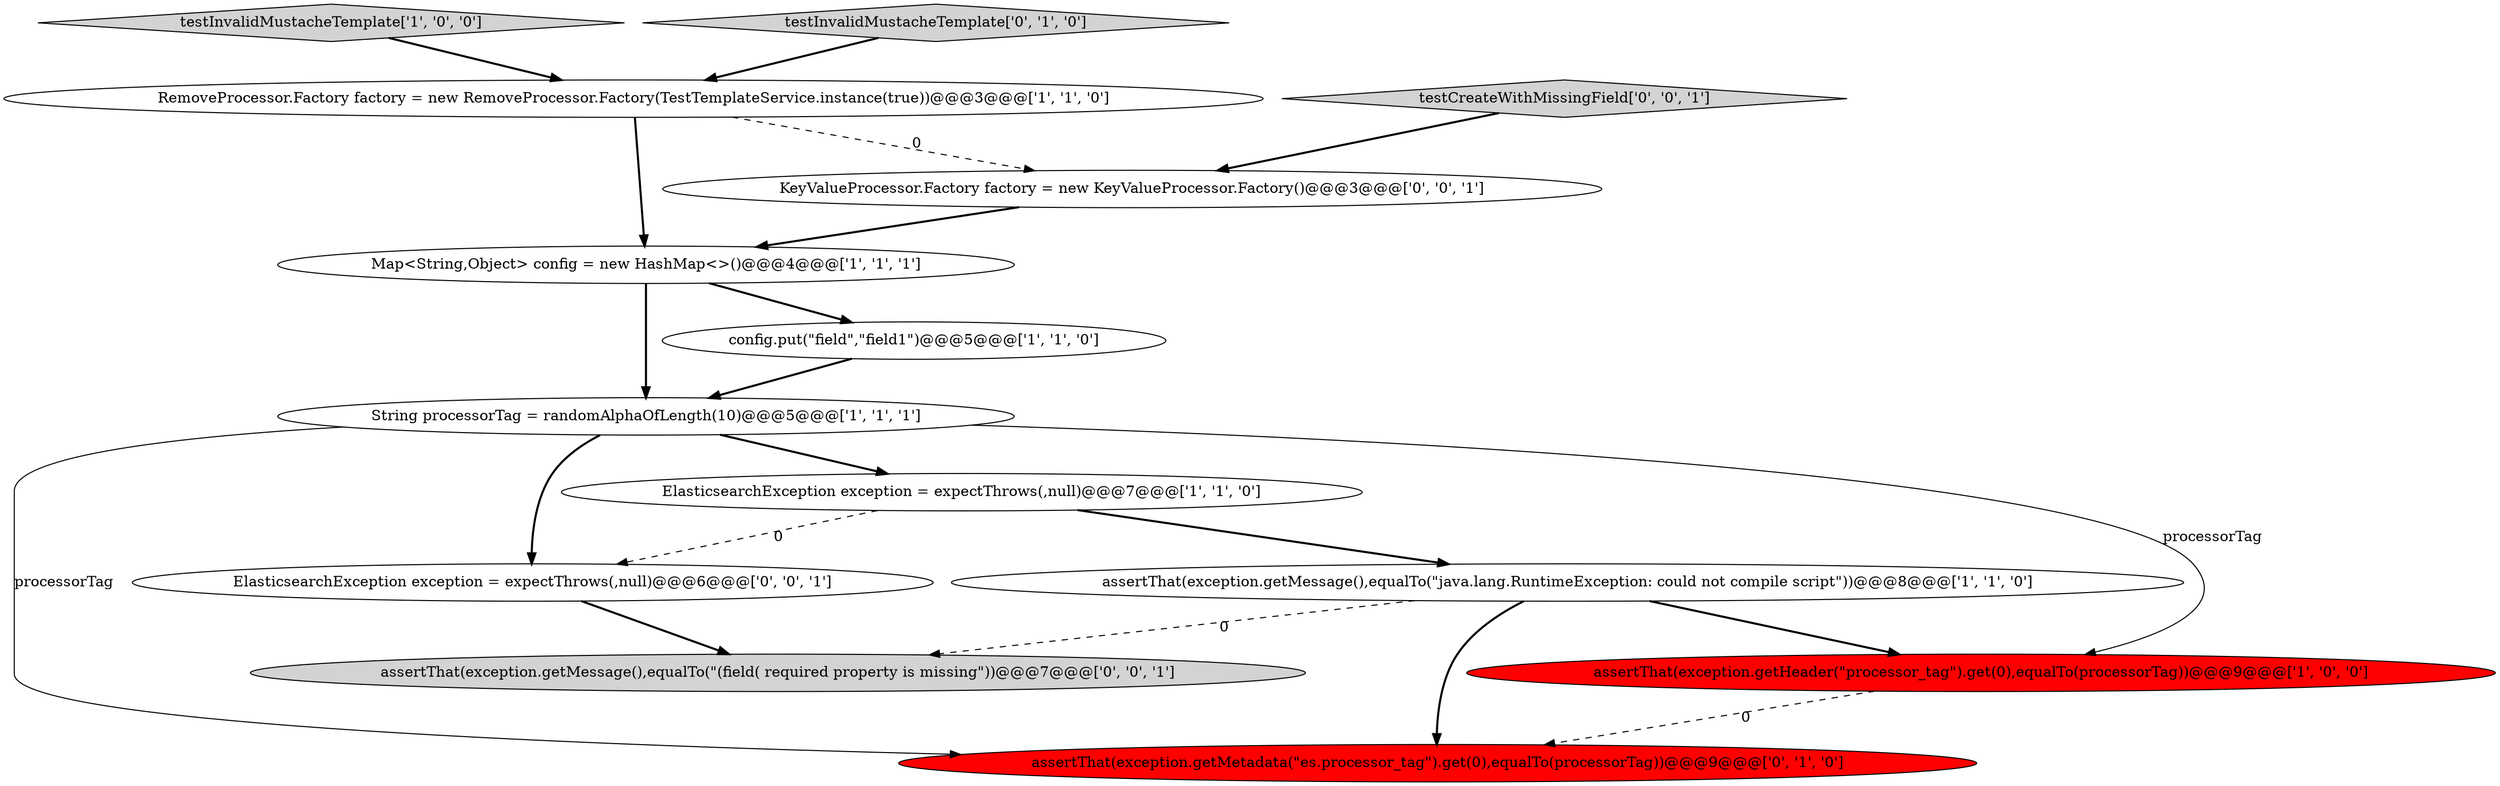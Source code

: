 digraph {
3 [style = filled, label = "testInvalidMustacheTemplate['1', '0', '0']", fillcolor = lightgray, shape = diamond image = "AAA0AAABBB1BBB"];
8 [style = filled, label = "assertThat(exception.getMetadata(\"es.processor_tag\").get(0),equalTo(processorTag))@@@9@@@['0', '1', '0']", fillcolor = red, shape = ellipse image = "AAA1AAABBB2BBB"];
9 [style = filled, label = "testInvalidMustacheTemplate['0', '1', '0']", fillcolor = lightgray, shape = diamond image = "AAA0AAABBB2BBB"];
10 [style = filled, label = "ElasticsearchException exception = expectThrows(,null)@@@6@@@['0', '0', '1']", fillcolor = white, shape = ellipse image = "AAA0AAABBB3BBB"];
1 [style = filled, label = "String processorTag = randomAlphaOfLength(10)@@@5@@@['1', '1', '1']", fillcolor = white, shape = ellipse image = "AAA0AAABBB1BBB"];
7 [style = filled, label = "ElasticsearchException exception = expectThrows(,null)@@@7@@@['1', '1', '0']", fillcolor = white, shape = ellipse image = "AAA0AAABBB1BBB"];
2 [style = filled, label = "assertThat(exception.getMessage(),equalTo(\"java.lang.RuntimeException: could not compile script\"))@@@8@@@['1', '1', '0']", fillcolor = white, shape = ellipse image = "AAA0AAABBB1BBB"];
11 [style = filled, label = "testCreateWithMissingField['0', '0', '1']", fillcolor = lightgray, shape = diamond image = "AAA0AAABBB3BBB"];
12 [style = filled, label = "assertThat(exception.getMessage(),equalTo(\"(field( required property is missing\"))@@@7@@@['0', '0', '1']", fillcolor = lightgray, shape = ellipse image = "AAA0AAABBB3BBB"];
4 [style = filled, label = "Map<String,Object> config = new HashMap<>()@@@4@@@['1', '1', '1']", fillcolor = white, shape = ellipse image = "AAA0AAABBB1BBB"];
6 [style = filled, label = "config.put(\"field\",\"field1\")@@@5@@@['1', '1', '0']", fillcolor = white, shape = ellipse image = "AAA0AAABBB1BBB"];
13 [style = filled, label = "KeyValueProcessor.Factory factory = new KeyValueProcessor.Factory()@@@3@@@['0', '0', '1']", fillcolor = white, shape = ellipse image = "AAA0AAABBB3BBB"];
5 [style = filled, label = "assertThat(exception.getHeader(\"processor_tag\").get(0),equalTo(processorTag))@@@9@@@['1', '0', '0']", fillcolor = red, shape = ellipse image = "AAA1AAABBB1BBB"];
0 [style = filled, label = "RemoveProcessor.Factory factory = new RemoveProcessor.Factory(TestTemplateService.instance(true))@@@3@@@['1', '1', '0']", fillcolor = white, shape = ellipse image = "AAA0AAABBB1BBB"];
5->8 [style = dashed, label="0"];
6->1 [style = bold, label=""];
0->13 [style = dashed, label="0"];
7->10 [style = dashed, label="0"];
2->12 [style = dashed, label="0"];
4->1 [style = bold, label=""];
9->0 [style = bold, label=""];
11->13 [style = bold, label=""];
1->10 [style = bold, label=""];
0->4 [style = bold, label=""];
4->6 [style = bold, label=""];
1->7 [style = bold, label=""];
7->2 [style = bold, label=""];
10->12 [style = bold, label=""];
1->5 [style = solid, label="processorTag"];
1->8 [style = solid, label="processorTag"];
3->0 [style = bold, label=""];
2->8 [style = bold, label=""];
2->5 [style = bold, label=""];
13->4 [style = bold, label=""];
}

